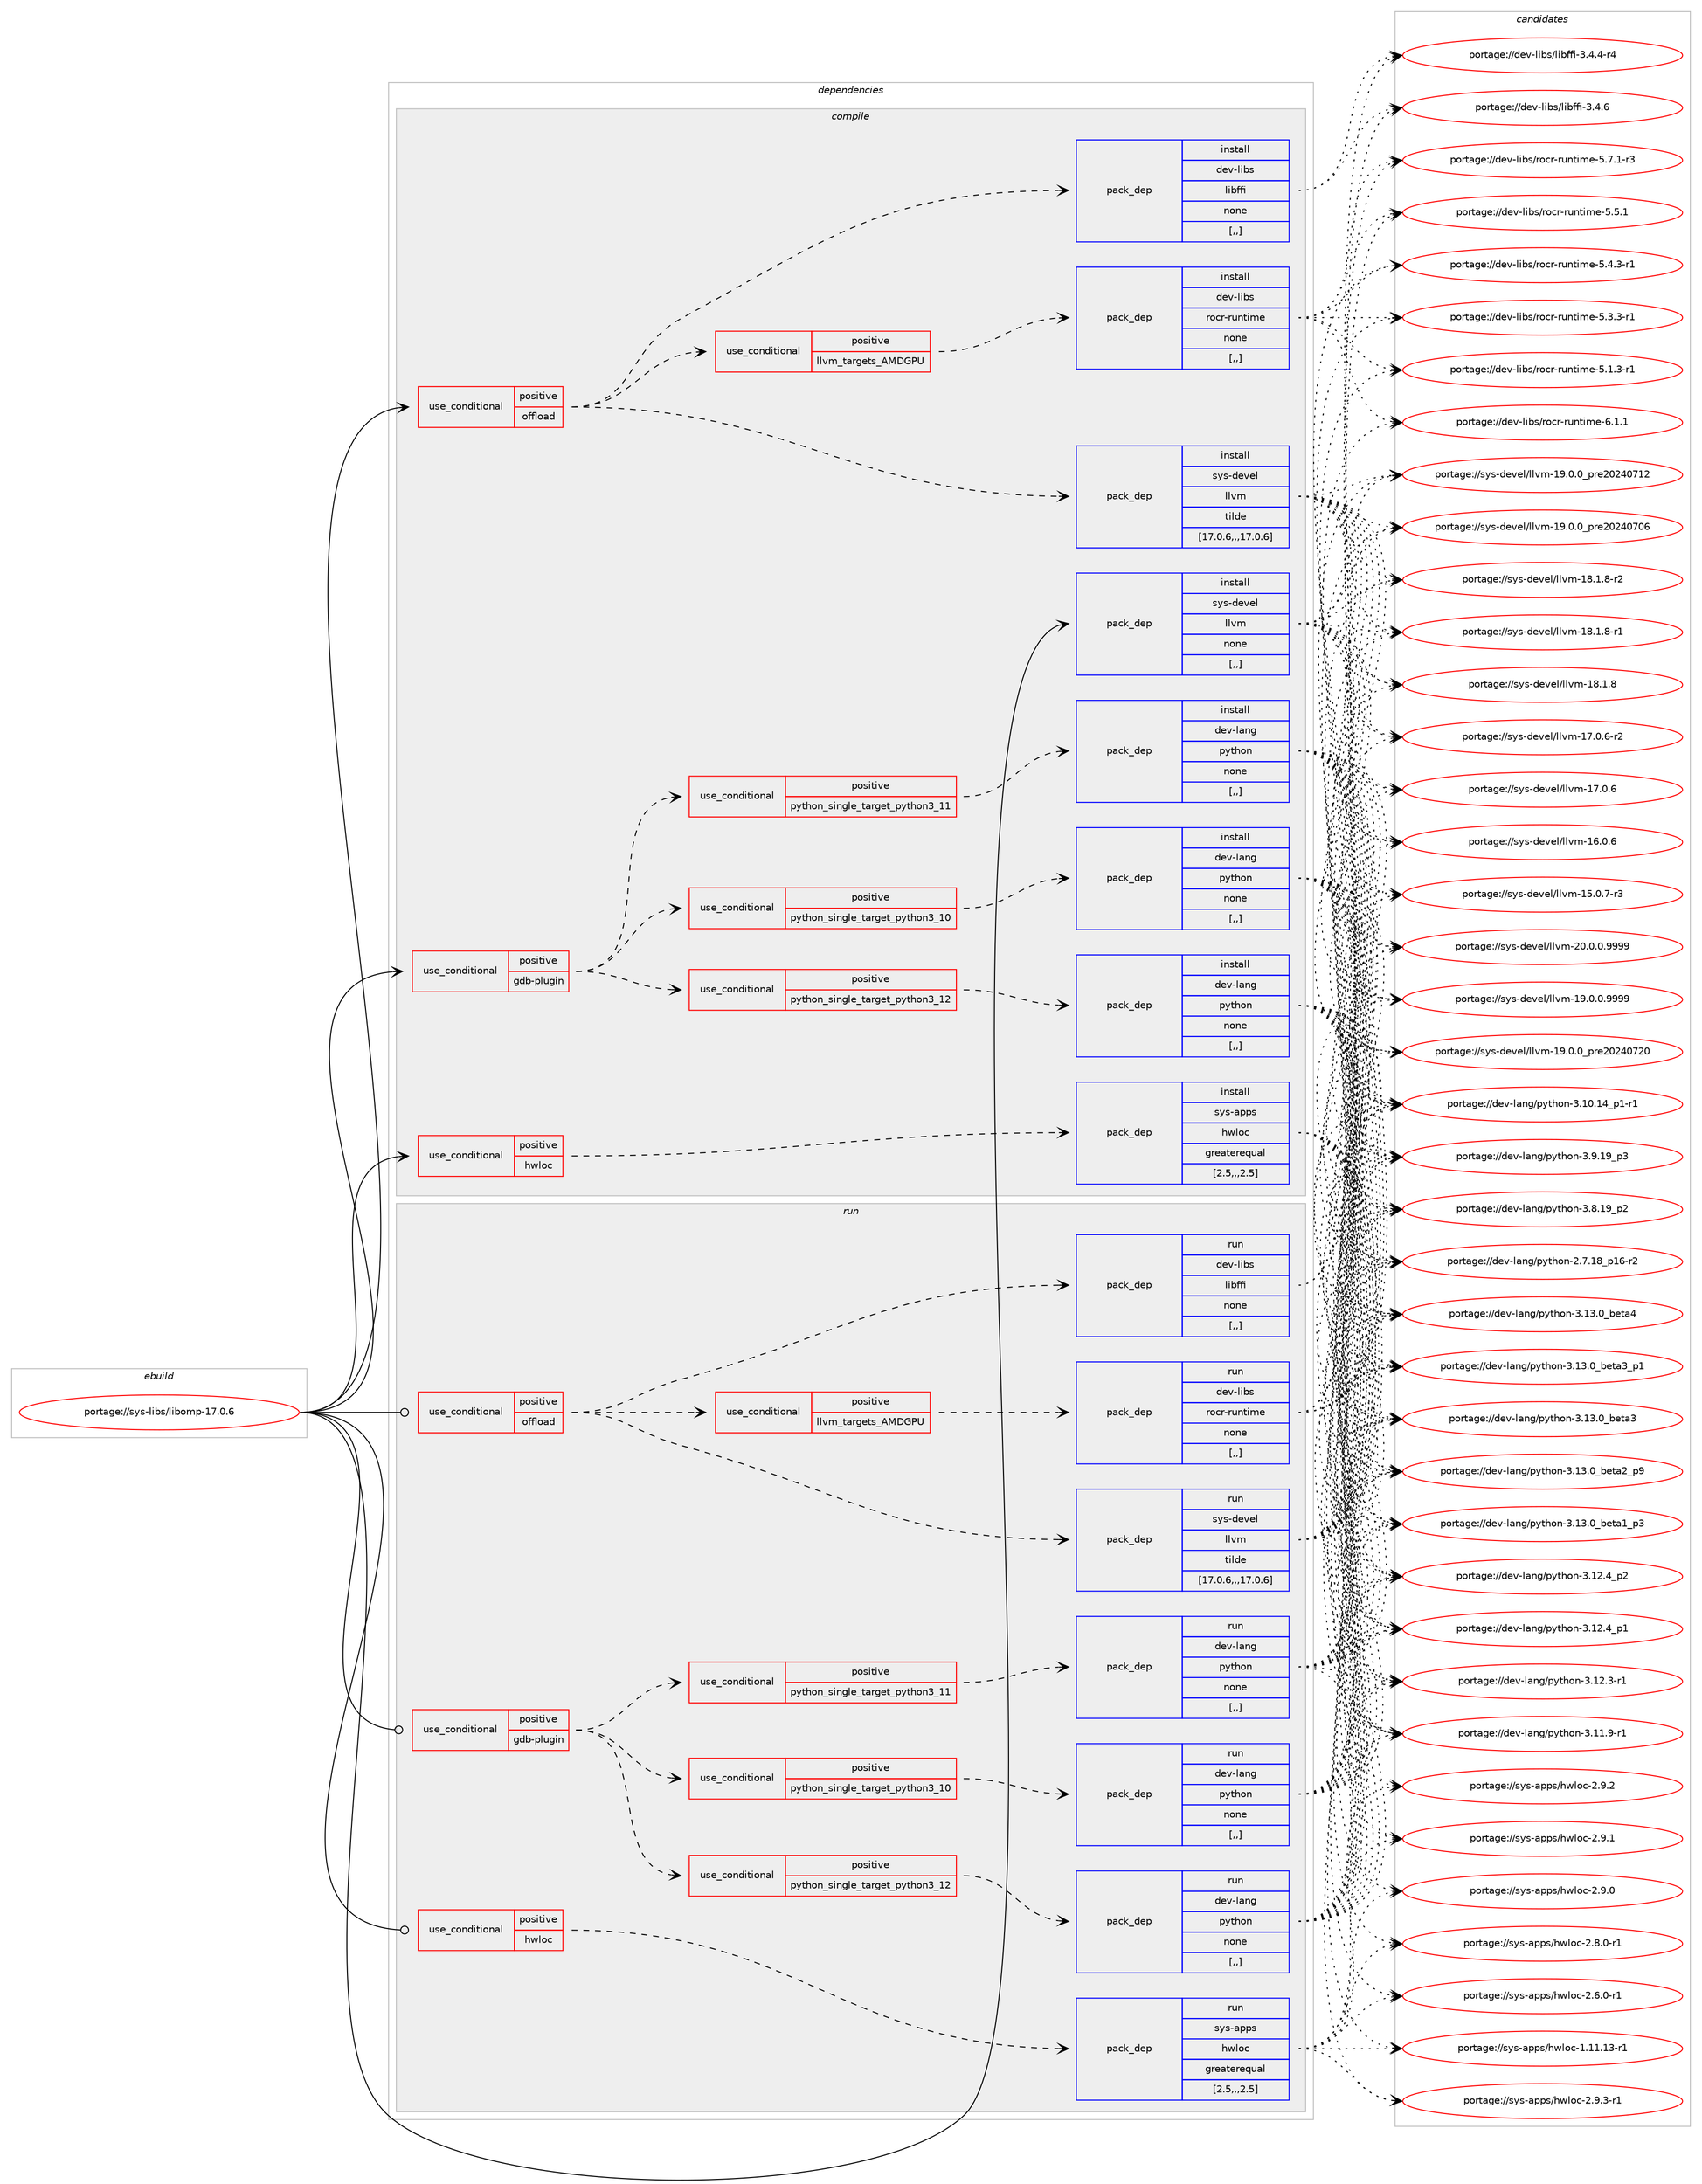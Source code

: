 digraph prolog {

# *************
# Graph options
# *************

newrank=true;
concentrate=true;
compound=true;
graph [rankdir=LR,fontname=Helvetica,fontsize=10,ranksep=1.5];#, ranksep=2.5, nodesep=0.2];
edge  [arrowhead=vee];
node  [fontname=Helvetica,fontsize=10];

# **********
# The ebuild
# **********

subgraph cluster_leftcol {
color=gray;
label=<<i>ebuild</i>>;
id [label="portage://sys-libs/libomp-17.0.6", color=red, width=4, href="../sys-libs/libomp-17.0.6.svg"];
}

# ****************
# The dependencies
# ****************

subgraph cluster_midcol {
color=gray;
label=<<i>dependencies</i>>;
subgraph cluster_compile {
fillcolor="#eeeeee";
style=filled;
label=<<i>compile</i>>;
subgraph cond118109 {
dependency442220 [label=<<TABLE BORDER="0" CELLBORDER="1" CELLSPACING="0" CELLPADDING="4"><TR><TD ROWSPAN="3" CELLPADDING="10">use_conditional</TD></TR><TR><TD>positive</TD></TR><TR><TD>gdb-plugin</TD></TR></TABLE>>, shape=none, color=red];
subgraph cond118110 {
dependency442221 [label=<<TABLE BORDER="0" CELLBORDER="1" CELLSPACING="0" CELLPADDING="4"><TR><TD ROWSPAN="3" CELLPADDING="10">use_conditional</TD></TR><TR><TD>positive</TD></TR><TR><TD>python_single_target_python3_10</TD></TR></TABLE>>, shape=none, color=red];
subgraph pack321112 {
dependency442222 [label=<<TABLE BORDER="0" CELLBORDER="1" CELLSPACING="0" CELLPADDING="4" WIDTH="220"><TR><TD ROWSPAN="6" CELLPADDING="30">pack_dep</TD></TR><TR><TD WIDTH="110">install</TD></TR><TR><TD>dev-lang</TD></TR><TR><TD>python</TD></TR><TR><TD>none</TD></TR><TR><TD>[,,]</TD></TR></TABLE>>, shape=none, color=blue];
}
dependency442221:e -> dependency442222:w [weight=20,style="dashed",arrowhead="vee"];
}
dependency442220:e -> dependency442221:w [weight=20,style="dashed",arrowhead="vee"];
subgraph cond118111 {
dependency442223 [label=<<TABLE BORDER="0" CELLBORDER="1" CELLSPACING="0" CELLPADDING="4"><TR><TD ROWSPAN="3" CELLPADDING="10">use_conditional</TD></TR><TR><TD>positive</TD></TR><TR><TD>python_single_target_python3_11</TD></TR></TABLE>>, shape=none, color=red];
subgraph pack321113 {
dependency442224 [label=<<TABLE BORDER="0" CELLBORDER="1" CELLSPACING="0" CELLPADDING="4" WIDTH="220"><TR><TD ROWSPAN="6" CELLPADDING="30">pack_dep</TD></TR><TR><TD WIDTH="110">install</TD></TR><TR><TD>dev-lang</TD></TR><TR><TD>python</TD></TR><TR><TD>none</TD></TR><TR><TD>[,,]</TD></TR></TABLE>>, shape=none, color=blue];
}
dependency442223:e -> dependency442224:w [weight=20,style="dashed",arrowhead="vee"];
}
dependency442220:e -> dependency442223:w [weight=20,style="dashed",arrowhead="vee"];
subgraph cond118112 {
dependency442225 [label=<<TABLE BORDER="0" CELLBORDER="1" CELLSPACING="0" CELLPADDING="4"><TR><TD ROWSPAN="3" CELLPADDING="10">use_conditional</TD></TR><TR><TD>positive</TD></TR><TR><TD>python_single_target_python3_12</TD></TR></TABLE>>, shape=none, color=red];
subgraph pack321114 {
dependency442226 [label=<<TABLE BORDER="0" CELLBORDER="1" CELLSPACING="0" CELLPADDING="4" WIDTH="220"><TR><TD ROWSPAN="6" CELLPADDING="30">pack_dep</TD></TR><TR><TD WIDTH="110">install</TD></TR><TR><TD>dev-lang</TD></TR><TR><TD>python</TD></TR><TR><TD>none</TD></TR><TR><TD>[,,]</TD></TR></TABLE>>, shape=none, color=blue];
}
dependency442225:e -> dependency442226:w [weight=20,style="dashed",arrowhead="vee"];
}
dependency442220:e -> dependency442225:w [weight=20,style="dashed",arrowhead="vee"];
}
id:e -> dependency442220:w [weight=20,style="solid",arrowhead="vee"];
subgraph cond118113 {
dependency442227 [label=<<TABLE BORDER="0" CELLBORDER="1" CELLSPACING="0" CELLPADDING="4"><TR><TD ROWSPAN="3" CELLPADDING="10">use_conditional</TD></TR><TR><TD>positive</TD></TR><TR><TD>hwloc</TD></TR></TABLE>>, shape=none, color=red];
subgraph pack321115 {
dependency442228 [label=<<TABLE BORDER="0" CELLBORDER="1" CELLSPACING="0" CELLPADDING="4" WIDTH="220"><TR><TD ROWSPAN="6" CELLPADDING="30">pack_dep</TD></TR><TR><TD WIDTH="110">install</TD></TR><TR><TD>sys-apps</TD></TR><TR><TD>hwloc</TD></TR><TR><TD>greaterequal</TD></TR><TR><TD>[2.5,,,2.5]</TD></TR></TABLE>>, shape=none, color=blue];
}
dependency442227:e -> dependency442228:w [weight=20,style="dashed",arrowhead="vee"];
}
id:e -> dependency442227:w [weight=20,style="solid",arrowhead="vee"];
subgraph cond118114 {
dependency442229 [label=<<TABLE BORDER="0" CELLBORDER="1" CELLSPACING="0" CELLPADDING="4"><TR><TD ROWSPAN="3" CELLPADDING="10">use_conditional</TD></TR><TR><TD>positive</TD></TR><TR><TD>offload</TD></TR></TABLE>>, shape=none, color=red];
subgraph pack321116 {
dependency442230 [label=<<TABLE BORDER="0" CELLBORDER="1" CELLSPACING="0" CELLPADDING="4" WIDTH="220"><TR><TD ROWSPAN="6" CELLPADDING="30">pack_dep</TD></TR><TR><TD WIDTH="110">install</TD></TR><TR><TD>dev-libs</TD></TR><TR><TD>libffi</TD></TR><TR><TD>none</TD></TR><TR><TD>[,,]</TD></TR></TABLE>>, shape=none, color=blue];
}
dependency442229:e -> dependency442230:w [weight=20,style="dashed",arrowhead="vee"];
subgraph pack321117 {
dependency442231 [label=<<TABLE BORDER="0" CELLBORDER="1" CELLSPACING="0" CELLPADDING="4" WIDTH="220"><TR><TD ROWSPAN="6" CELLPADDING="30">pack_dep</TD></TR><TR><TD WIDTH="110">install</TD></TR><TR><TD>sys-devel</TD></TR><TR><TD>llvm</TD></TR><TR><TD>tilde</TD></TR><TR><TD>[17.0.6,,,17.0.6]</TD></TR></TABLE>>, shape=none, color=blue];
}
dependency442229:e -> dependency442231:w [weight=20,style="dashed",arrowhead="vee"];
subgraph cond118115 {
dependency442232 [label=<<TABLE BORDER="0" CELLBORDER="1" CELLSPACING="0" CELLPADDING="4"><TR><TD ROWSPAN="3" CELLPADDING="10">use_conditional</TD></TR><TR><TD>positive</TD></TR><TR><TD>llvm_targets_AMDGPU</TD></TR></TABLE>>, shape=none, color=red];
subgraph pack321118 {
dependency442233 [label=<<TABLE BORDER="0" CELLBORDER="1" CELLSPACING="0" CELLPADDING="4" WIDTH="220"><TR><TD ROWSPAN="6" CELLPADDING="30">pack_dep</TD></TR><TR><TD WIDTH="110">install</TD></TR><TR><TD>dev-libs</TD></TR><TR><TD>rocr-runtime</TD></TR><TR><TD>none</TD></TR><TR><TD>[,,]</TD></TR></TABLE>>, shape=none, color=blue];
}
dependency442232:e -> dependency442233:w [weight=20,style="dashed",arrowhead="vee"];
}
dependency442229:e -> dependency442232:w [weight=20,style="dashed",arrowhead="vee"];
}
id:e -> dependency442229:w [weight=20,style="solid",arrowhead="vee"];
subgraph pack321119 {
dependency442234 [label=<<TABLE BORDER="0" CELLBORDER="1" CELLSPACING="0" CELLPADDING="4" WIDTH="220"><TR><TD ROWSPAN="6" CELLPADDING="30">pack_dep</TD></TR><TR><TD WIDTH="110">install</TD></TR><TR><TD>sys-devel</TD></TR><TR><TD>llvm</TD></TR><TR><TD>none</TD></TR><TR><TD>[,,]</TD></TR></TABLE>>, shape=none, color=blue];
}
id:e -> dependency442234:w [weight=20,style="solid",arrowhead="vee"];
}
subgraph cluster_compileandrun {
fillcolor="#eeeeee";
style=filled;
label=<<i>compile and run</i>>;
}
subgraph cluster_run {
fillcolor="#eeeeee";
style=filled;
label=<<i>run</i>>;
subgraph cond118116 {
dependency442235 [label=<<TABLE BORDER="0" CELLBORDER="1" CELLSPACING="0" CELLPADDING="4"><TR><TD ROWSPAN="3" CELLPADDING="10">use_conditional</TD></TR><TR><TD>positive</TD></TR><TR><TD>gdb-plugin</TD></TR></TABLE>>, shape=none, color=red];
subgraph cond118117 {
dependency442236 [label=<<TABLE BORDER="0" CELLBORDER="1" CELLSPACING="0" CELLPADDING="4"><TR><TD ROWSPAN="3" CELLPADDING="10">use_conditional</TD></TR><TR><TD>positive</TD></TR><TR><TD>python_single_target_python3_10</TD></TR></TABLE>>, shape=none, color=red];
subgraph pack321120 {
dependency442237 [label=<<TABLE BORDER="0" CELLBORDER="1" CELLSPACING="0" CELLPADDING="4" WIDTH="220"><TR><TD ROWSPAN="6" CELLPADDING="30">pack_dep</TD></TR><TR><TD WIDTH="110">run</TD></TR><TR><TD>dev-lang</TD></TR><TR><TD>python</TD></TR><TR><TD>none</TD></TR><TR><TD>[,,]</TD></TR></TABLE>>, shape=none, color=blue];
}
dependency442236:e -> dependency442237:w [weight=20,style="dashed",arrowhead="vee"];
}
dependency442235:e -> dependency442236:w [weight=20,style="dashed",arrowhead="vee"];
subgraph cond118118 {
dependency442238 [label=<<TABLE BORDER="0" CELLBORDER="1" CELLSPACING="0" CELLPADDING="4"><TR><TD ROWSPAN="3" CELLPADDING="10">use_conditional</TD></TR><TR><TD>positive</TD></TR><TR><TD>python_single_target_python3_11</TD></TR></TABLE>>, shape=none, color=red];
subgraph pack321121 {
dependency442239 [label=<<TABLE BORDER="0" CELLBORDER="1" CELLSPACING="0" CELLPADDING="4" WIDTH="220"><TR><TD ROWSPAN="6" CELLPADDING="30">pack_dep</TD></TR><TR><TD WIDTH="110">run</TD></TR><TR><TD>dev-lang</TD></TR><TR><TD>python</TD></TR><TR><TD>none</TD></TR><TR><TD>[,,]</TD></TR></TABLE>>, shape=none, color=blue];
}
dependency442238:e -> dependency442239:w [weight=20,style="dashed",arrowhead="vee"];
}
dependency442235:e -> dependency442238:w [weight=20,style="dashed",arrowhead="vee"];
subgraph cond118119 {
dependency442240 [label=<<TABLE BORDER="0" CELLBORDER="1" CELLSPACING="0" CELLPADDING="4"><TR><TD ROWSPAN="3" CELLPADDING="10">use_conditional</TD></TR><TR><TD>positive</TD></TR><TR><TD>python_single_target_python3_12</TD></TR></TABLE>>, shape=none, color=red];
subgraph pack321122 {
dependency442241 [label=<<TABLE BORDER="0" CELLBORDER="1" CELLSPACING="0" CELLPADDING="4" WIDTH="220"><TR><TD ROWSPAN="6" CELLPADDING="30">pack_dep</TD></TR><TR><TD WIDTH="110">run</TD></TR><TR><TD>dev-lang</TD></TR><TR><TD>python</TD></TR><TR><TD>none</TD></TR><TR><TD>[,,]</TD></TR></TABLE>>, shape=none, color=blue];
}
dependency442240:e -> dependency442241:w [weight=20,style="dashed",arrowhead="vee"];
}
dependency442235:e -> dependency442240:w [weight=20,style="dashed",arrowhead="vee"];
}
id:e -> dependency442235:w [weight=20,style="solid",arrowhead="odot"];
subgraph cond118120 {
dependency442242 [label=<<TABLE BORDER="0" CELLBORDER="1" CELLSPACING="0" CELLPADDING="4"><TR><TD ROWSPAN="3" CELLPADDING="10">use_conditional</TD></TR><TR><TD>positive</TD></TR><TR><TD>hwloc</TD></TR></TABLE>>, shape=none, color=red];
subgraph pack321123 {
dependency442243 [label=<<TABLE BORDER="0" CELLBORDER="1" CELLSPACING="0" CELLPADDING="4" WIDTH="220"><TR><TD ROWSPAN="6" CELLPADDING="30">pack_dep</TD></TR><TR><TD WIDTH="110">run</TD></TR><TR><TD>sys-apps</TD></TR><TR><TD>hwloc</TD></TR><TR><TD>greaterequal</TD></TR><TR><TD>[2.5,,,2.5]</TD></TR></TABLE>>, shape=none, color=blue];
}
dependency442242:e -> dependency442243:w [weight=20,style="dashed",arrowhead="vee"];
}
id:e -> dependency442242:w [weight=20,style="solid",arrowhead="odot"];
subgraph cond118121 {
dependency442244 [label=<<TABLE BORDER="0" CELLBORDER="1" CELLSPACING="0" CELLPADDING="4"><TR><TD ROWSPAN="3" CELLPADDING="10">use_conditional</TD></TR><TR><TD>positive</TD></TR><TR><TD>offload</TD></TR></TABLE>>, shape=none, color=red];
subgraph pack321124 {
dependency442245 [label=<<TABLE BORDER="0" CELLBORDER="1" CELLSPACING="0" CELLPADDING="4" WIDTH="220"><TR><TD ROWSPAN="6" CELLPADDING="30">pack_dep</TD></TR><TR><TD WIDTH="110">run</TD></TR><TR><TD>dev-libs</TD></TR><TR><TD>libffi</TD></TR><TR><TD>none</TD></TR><TR><TD>[,,]</TD></TR></TABLE>>, shape=none, color=blue];
}
dependency442244:e -> dependency442245:w [weight=20,style="dashed",arrowhead="vee"];
subgraph pack321125 {
dependency442246 [label=<<TABLE BORDER="0" CELLBORDER="1" CELLSPACING="0" CELLPADDING="4" WIDTH="220"><TR><TD ROWSPAN="6" CELLPADDING="30">pack_dep</TD></TR><TR><TD WIDTH="110">run</TD></TR><TR><TD>sys-devel</TD></TR><TR><TD>llvm</TD></TR><TR><TD>tilde</TD></TR><TR><TD>[17.0.6,,,17.0.6]</TD></TR></TABLE>>, shape=none, color=blue];
}
dependency442244:e -> dependency442246:w [weight=20,style="dashed",arrowhead="vee"];
subgraph cond118122 {
dependency442247 [label=<<TABLE BORDER="0" CELLBORDER="1" CELLSPACING="0" CELLPADDING="4"><TR><TD ROWSPAN="3" CELLPADDING="10">use_conditional</TD></TR><TR><TD>positive</TD></TR><TR><TD>llvm_targets_AMDGPU</TD></TR></TABLE>>, shape=none, color=red];
subgraph pack321126 {
dependency442248 [label=<<TABLE BORDER="0" CELLBORDER="1" CELLSPACING="0" CELLPADDING="4" WIDTH="220"><TR><TD ROWSPAN="6" CELLPADDING="30">pack_dep</TD></TR><TR><TD WIDTH="110">run</TD></TR><TR><TD>dev-libs</TD></TR><TR><TD>rocr-runtime</TD></TR><TR><TD>none</TD></TR><TR><TD>[,,]</TD></TR></TABLE>>, shape=none, color=blue];
}
dependency442247:e -> dependency442248:w [weight=20,style="dashed",arrowhead="vee"];
}
dependency442244:e -> dependency442247:w [weight=20,style="dashed",arrowhead="vee"];
}
id:e -> dependency442244:w [weight=20,style="solid",arrowhead="odot"];
}
}

# **************
# The candidates
# **************

subgraph cluster_choices {
rank=same;
color=gray;
label=<<i>candidates</i>>;

subgraph choice321112 {
color=black;
nodesep=1;
choice1001011184510897110103471121211161041111104551464951464895981011169752 [label="portage://dev-lang/python-3.13.0_beta4", color=red, width=4,href="../dev-lang/python-3.13.0_beta4.svg"];
choice10010111845108971101034711212111610411111045514649514648959810111697519511249 [label="portage://dev-lang/python-3.13.0_beta3_p1", color=red, width=4,href="../dev-lang/python-3.13.0_beta3_p1.svg"];
choice1001011184510897110103471121211161041111104551464951464895981011169751 [label="portage://dev-lang/python-3.13.0_beta3", color=red, width=4,href="../dev-lang/python-3.13.0_beta3.svg"];
choice10010111845108971101034711212111610411111045514649514648959810111697509511257 [label="portage://dev-lang/python-3.13.0_beta2_p9", color=red, width=4,href="../dev-lang/python-3.13.0_beta2_p9.svg"];
choice10010111845108971101034711212111610411111045514649514648959810111697499511251 [label="portage://dev-lang/python-3.13.0_beta1_p3", color=red, width=4,href="../dev-lang/python-3.13.0_beta1_p3.svg"];
choice100101118451089711010347112121116104111110455146495046529511250 [label="portage://dev-lang/python-3.12.4_p2", color=red, width=4,href="../dev-lang/python-3.12.4_p2.svg"];
choice100101118451089711010347112121116104111110455146495046529511249 [label="portage://dev-lang/python-3.12.4_p1", color=red, width=4,href="../dev-lang/python-3.12.4_p1.svg"];
choice100101118451089711010347112121116104111110455146495046514511449 [label="portage://dev-lang/python-3.12.3-r1", color=red, width=4,href="../dev-lang/python-3.12.3-r1.svg"];
choice100101118451089711010347112121116104111110455146494946574511449 [label="portage://dev-lang/python-3.11.9-r1", color=red, width=4,href="../dev-lang/python-3.11.9-r1.svg"];
choice100101118451089711010347112121116104111110455146494846495295112494511449 [label="portage://dev-lang/python-3.10.14_p1-r1", color=red, width=4,href="../dev-lang/python-3.10.14_p1-r1.svg"];
choice100101118451089711010347112121116104111110455146574649579511251 [label="portage://dev-lang/python-3.9.19_p3", color=red, width=4,href="../dev-lang/python-3.9.19_p3.svg"];
choice100101118451089711010347112121116104111110455146564649579511250 [label="portage://dev-lang/python-3.8.19_p2", color=red, width=4,href="../dev-lang/python-3.8.19_p2.svg"];
choice100101118451089711010347112121116104111110455046554649569511249544511450 [label="portage://dev-lang/python-2.7.18_p16-r2", color=red, width=4,href="../dev-lang/python-2.7.18_p16-r2.svg"];
dependency442222:e -> choice1001011184510897110103471121211161041111104551464951464895981011169752:w [style=dotted,weight="100"];
dependency442222:e -> choice10010111845108971101034711212111610411111045514649514648959810111697519511249:w [style=dotted,weight="100"];
dependency442222:e -> choice1001011184510897110103471121211161041111104551464951464895981011169751:w [style=dotted,weight="100"];
dependency442222:e -> choice10010111845108971101034711212111610411111045514649514648959810111697509511257:w [style=dotted,weight="100"];
dependency442222:e -> choice10010111845108971101034711212111610411111045514649514648959810111697499511251:w [style=dotted,weight="100"];
dependency442222:e -> choice100101118451089711010347112121116104111110455146495046529511250:w [style=dotted,weight="100"];
dependency442222:e -> choice100101118451089711010347112121116104111110455146495046529511249:w [style=dotted,weight="100"];
dependency442222:e -> choice100101118451089711010347112121116104111110455146495046514511449:w [style=dotted,weight="100"];
dependency442222:e -> choice100101118451089711010347112121116104111110455146494946574511449:w [style=dotted,weight="100"];
dependency442222:e -> choice100101118451089711010347112121116104111110455146494846495295112494511449:w [style=dotted,weight="100"];
dependency442222:e -> choice100101118451089711010347112121116104111110455146574649579511251:w [style=dotted,weight="100"];
dependency442222:e -> choice100101118451089711010347112121116104111110455146564649579511250:w [style=dotted,weight="100"];
dependency442222:e -> choice100101118451089711010347112121116104111110455046554649569511249544511450:w [style=dotted,weight="100"];
}
subgraph choice321113 {
color=black;
nodesep=1;
choice1001011184510897110103471121211161041111104551464951464895981011169752 [label="portage://dev-lang/python-3.13.0_beta4", color=red, width=4,href="../dev-lang/python-3.13.0_beta4.svg"];
choice10010111845108971101034711212111610411111045514649514648959810111697519511249 [label="portage://dev-lang/python-3.13.0_beta3_p1", color=red, width=4,href="../dev-lang/python-3.13.0_beta3_p1.svg"];
choice1001011184510897110103471121211161041111104551464951464895981011169751 [label="portage://dev-lang/python-3.13.0_beta3", color=red, width=4,href="../dev-lang/python-3.13.0_beta3.svg"];
choice10010111845108971101034711212111610411111045514649514648959810111697509511257 [label="portage://dev-lang/python-3.13.0_beta2_p9", color=red, width=4,href="../dev-lang/python-3.13.0_beta2_p9.svg"];
choice10010111845108971101034711212111610411111045514649514648959810111697499511251 [label="portage://dev-lang/python-3.13.0_beta1_p3", color=red, width=4,href="../dev-lang/python-3.13.0_beta1_p3.svg"];
choice100101118451089711010347112121116104111110455146495046529511250 [label="portage://dev-lang/python-3.12.4_p2", color=red, width=4,href="../dev-lang/python-3.12.4_p2.svg"];
choice100101118451089711010347112121116104111110455146495046529511249 [label="portage://dev-lang/python-3.12.4_p1", color=red, width=4,href="../dev-lang/python-3.12.4_p1.svg"];
choice100101118451089711010347112121116104111110455146495046514511449 [label="portage://dev-lang/python-3.12.3-r1", color=red, width=4,href="../dev-lang/python-3.12.3-r1.svg"];
choice100101118451089711010347112121116104111110455146494946574511449 [label="portage://dev-lang/python-3.11.9-r1", color=red, width=4,href="../dev-lang/python-3.11.9-r1.svg"];
choice100101118451089711010347112121116104111110455146494846495295112494511449 [label="portage://dev-lang/python-3.10.14_p1-r1", color=red, width=4,href="../dev-lang/python-3.10.14_p1-r1.svg"];
choice100101118451089711010347112121116104111110455146574649579511251 [label="portage://dev-lang/python-3.9.19_p3", color=red, width=4,href="../dev-lang/python-3.9.19_p3.svg"];
choice100101118451089711010347112121116104111110455146564649579511250 [label="portage://dev-lang/python-3.8.19_p2", color=red, width=4,href="../dev-lang/python-3.8.19_p2.svg"];
choice100101118451089711010347112121116104111110455046554649569511249544511450 [label="portage://dev-lang/python-2.7.18_p16-r2", color=red, width=4,href="../dev-lang/python-2.7.18_p16-r2.svg"];
dependency442224:e -> choice1001011184510897110103471121211161041111104551464951464895981011169752:w [style=dotted,weight="100"];
dependency442224:e -> choice10010111845108971101034711212111610411111045514649514648959810111697519511249:w [style=dotted,weight="100"];
dependency442224:e -> choice1001011184510897110103471121211161041111104551464951464895981011169751:w [style=dotted,weight="100"];
dependency442224:e -> choice10010111845108971101034711212111610411111045514649514648959810111697509511257:w [style=dotted,weight="100"];
dependency442224:e -> choice10010111845108971101034711212111610411111045514649514648959810111697499511251:w [style=dotted,weight="100"];
dependency442224:e -> choice100101118451089711010347112121116104111110455146495046529511250:w [style=dotted,weight="100"];
dependency442224:e -> choice100101118451089711010347112121116104111110455146495046529511249:w [style=dotted,weight="100"];
dependency442224:e -> choice100101118451089711010347112121116104111110455146495046514511449:w [style=dotted,weight="100"];
dependency442224:e -> choice100101118451089711010347112121116104111110455146494946574511449:w [style=dotted,weight="100"];
dependency442224:e -> choice100101118451089711010347112121116104111110455146494846495295112494511449:w [style=dotted,weight="100"];
dependency442224:e -> choice100101118451089711010347112121116104111110455146574649579511251:w [style=dotted,weight="100"];
dependency442224:e -> choice100101118451089711010347112121116104111110455146564649579511250:w [style=dotted,weight="100"];
dependency442224:e -> choice100101118451089711010347112121116104111110455046554649569511249544511450:w [style=dotted,weight="100"];
}
subgraph choice321114 {
color=black;
nodesep=1;
choice1001011184510897110103471121211161041111104551464951464895981011169752 [label="portage://dev-lang/python-3.13.0_beta4", color=red, width=4,href="../dev-lang/python-3.13.0_beta4.svg"];
choice10010111845108971101034711212111610411111045514649514648959810111697519511249 [label="portage://dev-lang/python-3.13.0_beta3_p1", color=red, width=4,href="../dev-lang/python-3.13.0_beta3_p1.svg"];
choice1001011184510897110103471121211161041111104551464951464895981011169751 [label="portage://dev-lang/python-3.13.0_beta3", color=red, width=4,href="../dev-lang/python-3.13.0_beta3.svg"];
choice10010111845108971101034711212111610411111045514649514648959810111697509511257 [label="portage://dev-lang/python-3.13.0_beta2_p9", color=red, width=4,href="../dev-lang/python-3.13.0_beta2_p9.svg"];
choice10010111845108971101034711212111610411111045514649514648959810111697499511251 [label="portage://dev-lang/python-3.13.0_beta1_p3", color=red, width=4,href="../dev-lang/python-3.13.0_beta1_p3.svg"];
choice100101118451089711010347112121116104111110455146495046529511250 [label="portage://dev-lang/python-3.12.4_p2", color=red, width=4,href="../dev-lang/python-3.12.4_p2.svg"];
choice100101118451089711010347112121116104111110455146495046529511249 [label="portage://dev-lang/python-3.12.4_p1", color=red, width=4,href="../dev-lang/python-3.12.4_p1.svg"];
choice100101118451089711010347112121116104111110455146495046514511449 [label="portage://dev-lang/python-3.12.3-r1", color=red, width=4,href="../dev-lang/python-3.12.3-r1.svg"];
choice100101118451089711010347112121116104111110455146494946574511449 [label="portage://dev-lang/python-3.11.9-r1", color=red, width=4,href="../dev-lang/python-3.11.9-r1.svg"];
choice100101118451089711010347112121116104111110455146494846495295112494511449 [label="portage://dev-lang/python-3.10.14_p1-r1", color=red, width=4,href="../dev-lang/python-3.10.14_p1-r1.svg"];
choice100101118451089711010347112121116104111110455146574649579511251 [label="portage://dev-lang/python-3.9.19_p3", color=red, width=4,href="../dev-lang/python-3.9.19_p3.svg"];
choice100101118451089711010347112121116104111110455146564649579511250 [label="portage://dev-lang/python-3.8.19_p2", color=red, width=4,href="../dev-lang/python-3.8.19_p2.svg"];
choice100101118451089711010347112121116104111110455046554649569511249544511450 [label="portage://dev-lang/python-2.7.18_p16-r2", color=red, width=4,href="../dev-lang/python-2.7.18_p16-r2.svg"];
dependency442226:e -> choice1001011184510897110103471121211161041111104551464951464895981011169752:w [style=dotted,weight="100"];
dependency442226:e -> choice10010111845108971101034711212111610411111045514649514648959810111697519511249:w [style=dotted,weight="100"];
dependency442226:e -> choice1001011184510897110103471121211161041111104551464951464895981011169751:w [style=dotted,weight="100"];
dependency442226:e -> choice10010111845108971101034711212111610411111045514649514648959810111697509511257:w [style=dotted,weight="100"];
dependency442226:e -> choice10010111845108971101034711212111610411111045514649514648959810111697499511251:w [style=dotted,weight="100"];
dependency442226:e -> choice100101118451089711010347112121116104111110455146495046529511250:w [style=dotted,weight="100"];
dependency442226:e -> choice100101118451089711010347112121116104111110455146495046529511249:w [style=dotted,weight="100"];
dependency442226:e -> choice100101118451089711010347112121116104111110455146495046514511449:w [style=dotted,weight="100"];
dependency442226:e -> choice100101118451089711010347112121116104111110455146494946574511449:w [style=dotted,weight="100"];
dependency442226:e -> choice100101118451089711010347112121116104111110455146494846495295112494511449:w [style=dotted,weight="100"];
dependency442226:e -> choice100101118451089711010347112121116104111110455146574649579511251:w [style=dotted,weight="100"];
dependency442226:e -> choice100101118451089711010347112121116104111110455146564649579511250:w [style=dotted,weight="100"];
dependency442226:e -> choice100101118451089711010347112121116104111110455046554649569511249544511450:w [style=dotted,weight="100"];
}
subgraph choice321115 {
color=black;
nodesep=1;
choice115121115459711211211547104119108111994550465746514511449 [label="portage://sys-apps/hwloc-2.9.3-r1", color=red, width=4,href="../sys-apps/hwloc-2.9.3-r1.svg"];
choice11512111545971121121154710411910811199455046574650 [label="portage://sys-apps/hwloc-2.9.2", color=red, width=4,href="../sys-apps/hwloc-2.9.2.svg"];
choice11512111545971121121154710411910811199455046574649 [label="portage://sys-apps/hwloc-2.9.1", color=red, width=4,href="../sys-apps/hwloc-2.9.1.svg"];
choice11512111545971121121154710411910811199455046574648 [label="portage://sys-apps/hwloc-2.9.0", color=red, width=4,href="../sys-apps/hwloc-2.9.0.svg"];
choice115121115459711211211547104119108111994550465646484511449 [label="portage://sys-apps/hwloc-2.8.0-r1", color=red, width=4,href="../sys-apps/hwloc-2.8.0-r1.svg"];
choice115121115459711211211547104119108111994550465446484511449 [label="portage://sys-apps/hwloc-2.6.0-r1", color=red, width=4,href="../sys-apps/hwloc-2.6.0-r1.svg"];
choice1151211154597112112115471041191081119945494649494649514511449 [label="portage://sys-apps/hwloc-1.11.13-r1", color=red, width=4,href="../sys-apps/hwloc-1.11.13-r1.svg"];
dependency442228:e -> choice115121115459711211211547104119108111994550465746514511449:w [style=dotted,weight="100"];
dependency442228:e -> choice11512111545971121121154710411910811199455046574650:w [style=dotted,weight="100"];
dependency442228:e -> choice11512111545971121121154710411910811199455046574649:w [style=dotted,weight="100"];
dependency442228:e -> choice11512111545971121121154710411910811199455046574648:w [style=dotted,weight="100"];
dependency442228:e -> choice115121115459711211211547104119108111994550465646484511449:w [style=dotted,weight="100"];
dependency442228:e -> choice115121115459711211211547104119108111994550465446484511449:w [style=dotted,weight="100"];
dependency442228:e -> choice1151211154597112112115471041191081119945494649494649514511449:w [style=dotted,weight="100"];
}
subgraph choice321116 {
color=black;
nodesep=1;
choice10010111845108105981154710810598102102105455146524654 [label="portage://dev-libs/libffi-3.4.6", color=red, width=4,href="../dev-libs/libffi-3.4.6.svg"];
choice100101118451081059811547108105981021021054551465246524511452 [label="portage://dev-libs/libffi-3.4.4-r4", color=red, width=4,href="../dev-libs/libffi-3.4.4-r4.svg"];
dependency442230:e -> choice10010111845108105981154710810598102102105455146524654:w [style=dotted,weight="100"];
dependency442230:e -> choice100101118451081059811547108105981021021054551465246524511452:w [style=dotted,weight="100"];
}
subgraph choice321117 {
color=black;
nodesep=1;
choice1151211154510010111810110847108108118109455048464846484657575757 [label="portage://sys-devel/llvm-20.0.0.9999", color=red, width=4,href="../sys-devel/llvm-20.0.0.9999.svg"];
choice1151211154510010111810110847108108118109454957464846484657575757 [label="portage://sys-devel/llvm-19.0.0.9999", color=red, width=4,href="../sys-devel/llvm-19.0.0.9999.svg"];
choice115121115451001011181011084710810811810945495746484648951121141015048505248555048 [label="portage://sys-devel/llvm-19.0.0_pre20240720", color=red, width=4,href="../sys-devel/llvm-19.0.0_pre20240720.svg"];
choice115121115451001011181011084710810811810945495746484648951121141015048505248554950 [label="portage://sys-devel/llvm-19.0.0_pre20240712", color=red, width=4,href="../sys-devel/llvm-19.0.0_pre20240712.svg"];
choice115121115451001011181011084710810811810945495746484648951121141015048505248554854 [label="portage://sys-devel/llvm-19.0.0_pre20240706", color=red, width=4,href="../sys-devel/llvm-19.0.0_pre20240706.svg"];
choice1151211154510010111810110847108108118109454956464946564511450 [label="portage://sys-devel/llvm-18.1.8-r2", color=red, width=4,href="../sys-devel/llvm-18.1.8-r2.svg"];
choice1151211154510010111810110847108108118109454956464946564511449 [label="portage://sys-devel/llvm-18.1.8-r1", color=red, width=4,href="../sys-devel/llvm-18.1.8-r1.svg"];
choice115121115451001011181011084710810811810945495646494656 [label="portage://sys-devel/llvm-18.1.8", color=red, width=4,href="../sys-devel/llvm-18.1.8.svg"];
choice1151211154510010111810110847108108118109454955464846544511450 [label="portage://sys-devel/llvm-17.0.6-r2", color=red, width=4,href="../sys-devel/llvm-17.0.6-r2.svg"];
choice115121115451001011181011084710810811810945495546484654 [label="portage://sys-devel/llvm-17.0.6", color=red, width=4,href="../sys-devel/llvm-17.0.6.svg"];
choice115121115451001011181011084710810811810945495446484654 [label="portage://sys-devel/llvm-16.0.6", color=red, width=4,href="../sys-devel/llvm-16.0.6.svg"];
choice1151211154510010111810110847108108118109454953464846554511451 [label="portage://sys-devel/llvm-15.0.7-r3", color=red, width=4,href="../sys-devel/llvm-15.0.7-r3.svg"];
dependency442231:e -> choice1151211154510010111810110847108108118109455048464846484657575757:w [style=dotted,weight="100"];
dependency442231:e -> choice1151211154510010111810110847108108118109454957464846484657575757:w [style=dotted,weight="100"];
dependency442231:e -> choice115121115451001011181011084710810811810945495746484648951121141015048505248555048:w [style=dotted,weight="100"];
dependency442231:e -> choice115121115451001011181011084710810811810945495746484648951121141015048505248554950:w [style=dotted,weight="100"];
dependency442231:e -> choice115121115451001011181011084710810811810945495746484648951121141015048505248554854:w [style=dotted,weight="100"];
dependency442231:e -> choice1151211154510010111810110847108108118109454956464946564511450:w [style=dotted,weight="100"];
dependency442231:e -> choice1151211154510010111810110847108108118109454956464946564511449:w [style=dotted,weight="100"];
dependency442231:e -> choice115121115451001011181011084710810811810945495646494656:w [style=dotted,weight="100"];
dependency442231:e -> choice1151211154510010111810110847108108118109454955464846544511450:w [style=dotted,weight="100"];
dependency442231:e -> choice115121115451001011181011084710810811810945495546484654:w [style=dotted,weight="100"];
dependency442231:e -> choice115121115451001011181011084710810811810945495446484654:w [style=dotted,weight="100"];
dependency442231:e -> choice1151211154510010111810110847108108118109454953464846554511451:w [style=dotted,weight="100"];
}
subgraph choice321118 {
color=black;
nodesep=1;
choice1001011184510810598115471141119911445114117110116105109101455446494649 [label="portage://dev-libs/rocr-runtime-6.1.1", color=red, width=4,href="../dev-libs/rocr-runtime-6.1.1.svg"];
choice10010111845108105981154711411199114451141171101161051091014553465546494511451 [label="portage://dev-libs/rocr-runtime-5.7.1-r3", color=red, width=4,href="../dev-libs/rocr-runtime-5.7.1-r3.svg"];
choice1001011184510810598115471141119911445114117110116105109101455346534649 [label="portage://dev-libs/rocr-runtime-5.5.1", color=red, width=4,href="../dev-libs/rocr-runtime-5.5.1.svg"];
choice10010111845108105981154711411199114451141171101161051091014553465246514511449 [label="portage://dev-libs/rocr-runtime-5.4.3-r1", color=red, width=4,href="../dev-libs/rocr-runtime-5.4.3-r1.svg"];
choice10010111845108105981154711411199114451141171101161051091014553465146514511449 [label="portage://dev-libs/rocr-runtime-5.3.3-r1", color=red, width=4,href="../dev-libs/rocr-runtime-5.3.3-r1.svg"];
choice10010111845108105981154711411199114451141171101161051091014553464946514511449 [label="portage://dev-libs/rocr-runtime-5.1.3-r1", color=red, width=4,href="../dev-libs/rocr-runtime-5.1.3-r1.svg"];
dependency442233:e -> choice1001011184510810598115471141119911445114117110116105109101455446494649:w [style=dotted,weight="100"];
dependency442233:e -> choice10010111845108105981154711411199114451141171101161051091014553465546494511451:w [style=dotted,weight="100"];
dependency442233:e -> choice1001011184510810598115471141119911445114117110116105109101455346534649:w [style=dotted,weight="100"];
dependency442233:e -> choice10010111845108105981154711411199114451141171101161051091014553465246514511449:w [style=dotted,weight="100"];
dependency442233:e -> choice10010111845108105981154711411199114451141171101161051091014553465146514511449:w [style=dotted,weight="100"];
dependency442233:e -> choice10010111845108105981154711411199114451141171101161051091014553464946514511449:w [style=dotted,weight="100"];
}
subgraph choice321119 {
color=black;
nodesep=1;
choice1151211154510010111810110847108108118109455048464846484657575757 [label="portage://sys-devel/llvm-20.0.0.9999", color=red, width=4,href="../sys-devel/llvm-20.0.0.9999.svg"];
choice1151211154510010111810110847108108118109454957464846484657575757 [label="portage://sys-devel/llvm-19.0.0.9999", color=red, width=4,href="../sys-devel/llvm-19.0.0.9999.svg"];
choice115121115451001011181011084710810811810945495746484648951121141015048505248555048 [label="portage://sys-devel/llvm-19.0.0_pre20240720", color=red, width=4,href="../sys-devel/llvm-19.0.0_pre20240720.svg"];
choice115121115451001011181011084710810811810945495746484648951121141015048505248554950 [label="portage://sys-devel/llvm-19.0.0_pre20240712", color=red, width=4,href="../sys-devel/llvm-19.0.0_pre20240712.svg"];
choice115121115451001011181011084710810811810945495746484648951121141015048505248554854 [label="portage://sys-devel/llvm-19.0.0_pre20240706", color=red, width=4,href="../sys-devel/llvm-19.0.0_pre20240706.svg"];
choice1151211154510010111810110847108108118109454956464946564511450 [label="portage://sys-devel/llvm-18.1.8-r2", color=red, width=4,href="../sys-devel/llvm-18.1.8-r2.svg"];
choice1151211154510010111810110847108108118109454956464946564511449 [label="portage://sys-devel/llvm-18.1.8-r1", color=red, width=4,href="../sys-devel/llvm-18.1.8-r1.svg"];
choice115121115451001011181011084710810811810945495646494656 [label="portage://sys-devel/llvm-18.1.8", color=red, width=4,href="../sys-devel/llvm-18.1.8.svg"];
choice1151211154510010111810110847108108118109454955464846544511450 [label="portage://sys-devel/llvm-17.0.6-r2", color=red, width=4,href="../sys-devel/llvm-17.0.6-r2.svg"];
choice115121115451001011181011084710810811810945495546484654 [label="portage://sys-devel/llvm-17.0.6", color=red, width=4,href="../sys-devel/llvm-17.0.6.svg"];
choice115121115451001011181011084710810811810945495446484654 [label="portage://sys-devel/llvm-16.0.6", color=red, width=4,href="../sys-devel/llvm-16.0.6.svg"];
choice1151211154510010111810110847108108118109454953464846554511451 [label="portage://sys-devel/llvm-15.0.7-r3", color=red, width=4,href="../sys-devel/llvm-15.0.7-r3.svg"];
dependency442234:e -> choice1151211154510010111810110847108108118109455048464846484657575757:w [style=dotted,weight="100"];
dependency442234:e -> choice1151211154510010111810110847108108118109454957464846484657575757:w [style=dotted,weight="100"];
dependency442234:e -> choice115121115451001011181011084710810811810945495746484648951121141015048505248555048:w [style=dotted,weight="100"];
dependency442234:e -> choice115121115451001011181011084710810811810945495746484648951121141015048505248554950:w [style=dotted,weight="100"];
dependency442234:e -> choice115121115451001011181011084710810811810945495746484648951121141015048505248554854:w [style=dotted,weight="100"];
dependency442234:e -> choice1151211154510010111810110847108108118109454956464946564511450:w [style=dotted,weight="100"];
dependency442234:e -> choice1151211154510010111810110847108108118109454956464946564511449:w [style=dotted,weight="100"];
dependency442234:e -> choice115121115451001011181011084710810811810945495646494656:w [style=dotted,weight="100"];
dependency442234:e -> choice1151211154510010111810110847108108118109454955464846544511450:w [style=dotted,weight="100"];
dependency442234:e -> choice115121115451001011181011084710810811810945495546484654:w [style=dotted,weight="100"];
dependency442234:e -> choice115121115451001011181011084710810811810945495446484654:w [style=dotted,weight="100"];
dependency442234:e -> choice1151211154510010111810110847108108118109454953464846554511451:w [style=dotted,weight="100"];
}
subgraph choice321120 {
color=black;
nodesep=1;
choice1001011184510897110103471121211161041111104551464951464895981011169752 [label="portage://dev-lang/python-3.13.0_beta4", color=red, width=4,href="../dev-lang/python-3.13.0_beta4.svg"];
choice10010111845108971101034711212111610411111045514649514648959810111697519511249 [label="portage://dev-lang/python-3.13.0_beta3_p1", color=red, width=4,href="../dev-lang/python-3.13.0_beta3_p1.svg"];
choice1001011184510897110103471121211161041111104551464951464895981011169751 [label="portage://dev-lang/python-3.13.0_beta3", color=red, width=4,href="../dev-lang/python-3.13.0_beta3.svg"];
choice10010111845108971101034711212111610411111045514649514648959810111697509511257 [label="portage://dev-lang/python-3.13.0_beta2_p9", color=red, width=4,href="../dev-lang/python-3.13.0_beta2_p9.svg"];
choice10010111845108971101034711212111610411111045514649514648959810111697499511251 [label="portage://dev-lang/python-3.13.0_beta1_p3", color=red, width=4,href="../dev-lang/python-3.13.0_beta1_p3.svg"];
choice100101118451089711010347112121116104111110455146495046529511250 [label="portage://dev-lang/python-3.12.4_p2", color=red, width=4,href="../dev-lang/python-3.12.4_p2.svg"];
choice100101118451089711010347112121116104111110455146495046529511249 [label="portage://dev-lang/python-3.12.4_p1", color=red, width=4,href="../dev-lang/python-3.12.4_p1.svg"];
choice100101118451089711010347112121116104111110455146495046514511449 [label="portage://dev-lang/python-3.12.3-r1", color=red, width=4,href="../dev-lang/python-3.12.3-r1.svg"];
choice100101118451089711010347112121116104111110455146494946574511449 [label="portage://dev-lang/python-3.11.9-r1", color=red, width=4,href="../dev-lang/python-3.11.9-r1.svg"];
choice100101118451089711010347112121116104111110455146494846495295112494511449 [label="portage://dev-lang/python-3.10.14_p1-r1", color=red, width=4,href="../dev-lang/python-3.10.14_p1-r1.svg"];
choice100101118451089711010347112121116104111110455146574649579511251 [label="portage://dev-lang/python-3.9.19_p3", color=red, width=4,href="../dev-lang/python-3.9.19_p3.svg"];
choice100101118451089711010347112121116104111110455146564649579511250 [label="portage://dev-lang/python-3.8.19_p2", color=red, width=4,href="../dev-lang/python-3.8.19_p2.svg"];
choice100101118451089711010347112121116104111110455046554649569511249544511450 [label="portage://dev-lang/python-2.7.18_p16-r2", color=red, width=4,href="../dev-lang/python-2.7.18_p16-r2.svg"];
dependency442237:e -> choice1001011184510897110103471121211161041111104551464951464895981011169752:w [style=dotted,weight="100"];
dependency442237:e -> choice10010111845108971101034711212111610411111045514649514648959810111697519511249:w [style=dotted,weight="100"];
dependency442237:e -> choice1001011184510897110103471121211161041111104551464951464895981011169751:w [style=dotted,weight="100"];
dependency442237:e -> choice10010111845108971101034711212111610411111045514649514648959810111697509511257:w [style=dotted,weight="100"];
dependency442237:e -> choice10010111845108971101034711212111610411111045514649514648959810111697499511251:w [style=dotted,weight="100"];
dependency442237:e -> choice100101118451089711010347112121116104111110455146495046529511250:w [style=dotted,weight="100"];
dependency442237:e -> choice100101118451089711010347112121116104111110455146495046529511249:w [style=dotted,weight="100"];
dependency442237:e -> choice100101118451089711010347112121116104111110455146495046514511449:w [style=dotted,weight="100"];
dependency442237:e -> choice100101118451089711010347112121116104111110455146494946574511449:w [style=dotted,weight="100"];
dependency442237:e -> choice100101118451089711010347112121116104111110455146494846495295112494511449:w [style=dotted,weight="100"];
dependency442237:e -> choice100101118451089711010347112121116104111110455146574649579511251:w [style=dotted,weight="100"];
dependency442237:e -> choice100101118451089711010347112121116104111110455146564649579511250:w [style=dotted,weight="100"];
dependency442237:e -> choice100101118451089711010347112121116104111110455046554649569511249544511450:w [style=dotted,weight="100"];
}
subgraph choice321121 {
color=black;
nodesep=1;
choice1001011184510897110103471121211161041111104551464951464895981011169752 [label="portage://dev-lang/python-3.13.0_beta4", color=red, width=4,href="../dev-lang/python-3.13.0_beta4.svg"];
choice10010111845108971101034711212111610411111045514649514648959810111697519511249 [label="portage://dev-lang/python-3.13.0_beta3_p1", color=red, width=4,href="../dev-lang/python-3.13.0_beta3_p1.svg"];
choice1001011184510897110103471121211161041111104551464951464895981011169751 [label="portage://dev-lang/python-3.13.0_beta3", color=red, width=4,href="../dev-lang/python-3.13.0_beta3.svg"];
choice10010111845108971101034711212111610411111045514649514648959810111697509511257 [label="portage://dev-lang/python-3.13.0_beta2_p9", color=red, width=4,href="../dev-lang/python-3.13.0_beta2_p9.svg"];
choice10010111845108971101034711212111610411111045514649514648959810111697499511251 [label="portage://dev-lang/python-3.13.0_beta1_p3", color=red, width=4,href="../dev-lang/python-3.13.0_beta1_p3.svg"];
choice100101118451089711010347112121116104111110455146495046529511250 [label="portage://dev-lang/python-3.12.4_p2", color=red, width=4,href="../dev-lang/python-3.12.4_p2.svg"];
choice100101118451089711010347112121116104111110455146495046529511249 [label="portage://dev-lang/python-3.12.4_p1", color=red, width=4,href="../dev-lang/python-3.12.4_p1.svg"];
choice100101118451089711010347112121116104111110455146495046514511449 [label="portage://dev-lang/python-3.12.3-r1", color=red, width=4,href="../dev-lang/python-3.12.3-r1.svg"];
choice100101118451089711010347112121116104111110455146494946574511449 [label="portage://dev-lang/python-3.11.9-r1", color=red, width=4,href="../dev-lang/python-3.11.9-r1.svg"];
choice100101118451089711010347112121116104111110455146494846495295112494511449 [label="portage://dev-lang/python-3.10.14_p1-r1", color=red, width=4,href="../dev-lang/python-3.10.14_p1-r1.svg"];
choice100101118451089711010347112121116104111110455146574649579511251 [label="portage://dev-lang/python-3.9.19_p3", color=red, width=4,href="../dev-lang/python-3.9.19_p3.svg"];
choice100101118451089711010347112121116104111110455146564649579511250 [label="portage://dev-lang/python-3.8.19_p2", color=red, width=4,href="../dev-lang/python-3.8.19_p2.svg"];
choice100101118451089711010347112121116104111110455046554649569511249544511450 [label="portage://dev-lang/python-2.7.18_p16-r2", color=red, width=4,href="../dev-lang/python-2.7.18_p16-r2.svg"];
dependency442239:e -> choice1001011184510897110103471121211161041111104551464951464895981011169752:w [style=dotted,weight="100"];
dependency442239:e -> choice10010111845108971101034711212111610411111045514649514648959810111697519511249:w [style=dotted,weight="100"];
dependency442239:e -> choice1001011184510897110103471121211161041111104551464951464895981011169751:w [style=dotted,weight="100"];
dependency442239:e -> choice10010111845108971101034711212111610411111045514649514648959810111697509511257:w [style=dotted,weight="100"];
dependency442239:e -> choice10010111845108971101034711212111610411111045514649514648959810111697499511251:w [style=dotted,weight="100"];
dependency442239:e -> choice100101118451089711010347112121116104111110455146495046529511250:w [style=dotted,weight="100"];
dependency442239:e -> choice100101118451089711010347112121116104111110455146495046529511249:w [style=dotted,weight="100"];
dependency442239:e -> choice100101118451089711010347112121116104111110455146495046514511449:w [style=dotted,weight="100"];
dependency442239:e -> choice100101118451089711010347112121116104111110455146494946574511449:w [style=dotted,weight="100"];
dependency442239:e -> choice100101118451089711010347112121116104111110455146494846495295112494511449:w [style=dotted,weight="100"];
dependency442239:e -> choice100101118451089711010347112121116104111110455146574649579511251:w [style=dotted,weight="100"];
dependency442239:e -> choice100101118451089711010347112121116104111110455146564649579511250:w [style=dotted,weight="100"];
dependency442239:e -> choice100101118451089711010347112121116104111110455046554649569511249544511450:w [style=dotted,weight="100"];
}
subgraph choice321122 {
color=black;
nodesep=1;
choice1001011184510897110103471121211161041111104551464951464895981011169752 [label="portage://dev-lang/python-3.13.0_beta4", color=red, width=4,href="../dev-lang/python-3.13.0_beta4.svg"];
choice10010111845108971101034711212111610411111045514649514648959810111697519511249 [label="portage://dev-lang/python-3.13.0_beta3_p1", color=red, width=4,href="../dev-lang/python-3.13.0_beta3_p1.svg"];
choice1001011184510897110103471121211161041111104551464951464895981011169751 [label="portage://dev-lang/python-3.13.0_beta3", color=red, width=4,href="../dev-lang/python-3.13.0_beta3.svg"];
choice10010111845108971101034711212111610411111045514649514648959810111697509511257 [label="portage://dev-lang/python-3.13.0_beta2_p9", color=red, width=4,href="../dev-lang/python-3.13.0_beta2_p9.svg"];
choice10010111845108971101034711212111610411111045514649514648959810111697499511251 [label="portage://dev-lang/python-3.13.0_beta1_p3", color=red, width=4,href="../dev-lang/python-3.13.0_beta1_p3.svg"];
choice100101118451089711010347112121116104111110455146495046529511250 [label="portage://dev-lang/python-3.12.4_p2", color=red, width=4,href="../dev-lang/python-3.12.4_p2.svg"];
choice100101118451089711010347112121116104111110455146495046529511249 [label="portage://dev-lang/python-3.12.4_p1", color=red, width=4,href="../dev-lang/python-3.12.4_p1.svg"];
choice100101118451089711010347112121116104111110455146495046514511449 [label="portage://dev-lang/python-3.12.3-r1", color=red, width=4,href="../dev-lang/python-3.12.3-r1.svg"];
choice100101118451089711010347112121116104111110455146494946574511449 [label="portage://dev-lang/python-3.11.9-r1", color=red, width=4,href="../dev-lang/python-3.11.9-r1.svg"];
choice100101118451089711010347112121116104111110455146494846495295112494511449 [label="portage://dev-lang/python-3.10.14_p1-r1", color=red, width=4,href="../dev-lang/python-3.10.14_p1-r1.svg"];
choice100101118451089711010347112121116104111110455146574649579511251 [label="portage://dev-lang/python-3.9.19_p3", color=red, width=4,href="../dev-lang/python-3.9.19_p3.svg"];
choice100101118451089711010347112121116104111110455146564649579511250 [label="portage://dev-lang/python-3.8.19_p2", color=red, width=4,href="../dev-lang/python-3.8.19_p2.svg"];
choice100101118451089711010347112121116104111110455046554649569511249544511450 [label="portage://dev-lang/python-2.7.18_p16-r2", color=red, width=4,href="../dev-lang/python-2.7.18_p16-r2.svg"];
dependency442241:e -> choice1001011184510897110103471121211161041111104551464951464895981011169752:w [style=dotted,weight="100"];
dependency442241:e -> choice10010111845108971101034711212111610411111045514649514648959810111697519511249:w [style=dotted,weight="100"];
dependency442241:e -> choice1001011184510897110103471121211161041111104551464951464895981011169751:w [style=dotted,weight="100"];
dependency442241:e -> choice10010111845108971101034711212111610411111045514649514648959810111697509511257:w [style=dotted,weight="100"];
dependency442241:e -> choice10010111845108971101034711212111610411111045514649514648959810111697499511251:w [style=dotted,weight="100"];
dependency442241:e -> choice100101118451089711010347112121116104111110455146495046529511250:w [style=dotted,weight="100"];
dependency442241:e -> choice100101118451089711010347112121116104111110455146495046529511249:w [style=dotted,weight="100"];
dependency442241:e -> choice100101118451089711010347112121116104111110455146495046514511449:w [style=dotted,weight="100"];
dependency442241:e -> choice100101118451089711010347112121116104111110455146494946574511449:w [style=dotted,weight="100"];
dependency442241:e -> choice100101118451089711010347112121116104111110455146494846495295112494511449:w [style=dotted,weight="100"];
dependency442241:e -> choice100101118451089711010347112121116104111110455146574649579511251:w [style=dotted,weight="100"];
dependency442241:e -> choice100101118451089711010347112121116104111110455146564649579511250:w [style=dotted,weight="100"];
dependency442241:e -> choice100101118451089711010347112121116104111110455046554649569511249544511450:w [style=dotted,weight="100"];
}
subgraph choice321123 {
color=black;
nodesep=1;
choice115121115459711211211547104119108111994550465746514511449 [label="portage://sys-apps/hwloc-2.9.3-r1", color=red, width=4,href="../sys-apps/hwloc-2.9.3-r1.svg"];
choice11512111545971121121154710411910811199455046574650 [label="portage://sys-apps/hwloc-2.9.2", color=red, width=4,href="../sys-apps/hwloc-2.9.2.svg"];
choice11512111545971121121154710411910811199455046574649 [label="portage://sys-apps/hwloc-2.9.1", color=red, width=4,href="../sys-apps/hwloc-2.9.1.svg"];
choice11512111545971121121154710411910811199455046574648 [label="portage://sys-apps/hwloc-2.9.0", color=red, width=4,href="../sys-apps/hwloc-2.9.0.svg"];
choice115121115459711211211547104119108111994550465646484511449 [label="portage://sys-apps/hwloc-2.8.0-r1", color=red, width=4,href="../sys-apps/hwloc-2.8.0-r1.svg"];
choice115121115459711211211547104119108111994550465446484511449 [label="portage://sys-apps/hwloc-2.6.0-r1", color=red, width=4,href="../sys-apps/hwloc-2.6.0-r1.svg"];
choice1151211154597112112115471041191081119945494649494649514511449 [label="portage://sys-apps/hwloc-1.11.13-r1", color=red, width=4,href="../sys-apps/hwloc-1.11.13-r1.svg"];
dependency442243:e -> choice115121115459711211211547104119108111994550465746514511449:w [style=dotted,weight="100"];
dependency442243:e -> choice11512111545971121121154710411910811199455046574650:w [style=dotted,weight="100"];
dependency442243:e -> choice11512111545971121121154710411910811199455046574649:w [style=dotted,weight="100"];
dependency442243:e -> choice11512111545971121121154710411910811199455046574648:w [style=dotted,weight="100"];
dependency442243:e -> choice115121115459711211211547104119108111994550465646484511449:w [style=dotted,weight="100"];
dependency442243:e -> choice115121115459711211211547104119108111994550465446484511449:w [style=dotted,weight="100"];
dependency442243:e -> choice1151211154597112112115471041191081119945494649494649514511449:w [style=dotted,weight="100"];
}
subgraph choice321124 {
color=black;
nodesep=1;
choice10010111845108105981154710810598102102105455146524654 [label="portage://dev-libs/libffi-3.4.6", color=red, width=4,href="../dev-libs/libffi-3.4.6.svg"];
choice100101118451081059811547108105981021021054551465246524511452 [label="portage://dev-libs/libffi-3.4.4-r4", color=red, width=4,href="../dev-libs/libffi-3.4.4-r4.svg"];
dependency442245:e -> choice10010111845108105981154710810598102102105455146524654:w [style=dotted,weight="100"];
dependency442245:e -> choice100101118451081059811547108105981021021054551465246524511452:w [style=dotted,weight="100"];
}
subgraph choice321125 {
color=black;
nodesep=1;
choice1151211154510010111810110847108108118109455048464846484657575757 [label="portage://sys-devel/llvm-20.0.0.9999", color=red, width=4,href="../sys-devel/llvm-20.0.0.9999.svg"];
choice1151211154510010111810110847108108118109454957464846484657575757 [label="portage://sys-devel/llvm-19.0.0.9999", color=red, width=4,href="../sys-devel/llvm-19.0.0.9999.svg"];
choice115121115451001011181011084710810811810945495746484648951121141015048505248555048 [label="portage://sys-devel/llvm-19.0.0_pre20240720", color=red, width=4,href="../sys-devel/llvm-19.0.0_pre20240720.svg"];
choice115121115451001011181011084710810811810945495746484648951121141015048505248554950 [label="portage://sys-devel/llvm-19.0.0_pre20240712", color=red, width=4,href="../sys-devel/llvm-19.0.0_pre20240712.svg"];
choice115121115451001011181011084710810811810945495746484648951121141015048505248554854 [label="portage://sys-devel/llvm-19.0.0_pre20240706", color=red, width=4,href="../sys-devel/llvm-19.0.0_pre20240706.svg"];
choice1151211154510010111810110847108108118109454956464946564511450 [label="portage://sys-devel/llvm-18.1.8-r2", color=red, width=4,href="../sys-devel/llvm-18.1.8-r2.svg"];
choice1151211154510010111810110847108108118109454956464946564511449 [label="portage://sys-devel/llvm-18.1.8-r1", color=red, width=4,href="../sys-devel/llvm-18.1.8-r1.svg"];
choice115121115451001011181011084710810811810945495646494656 [label="portage://sys-devel/llvm-18.1.8", color=red, width=4,href="../sys-devel/llvm-18.1.8.svg"];
choice1151211154510010111810110847108108118109454955464846544511450 [label="portage://sys-devel/llvm-17.0.6-r2", color=red, width=4,href="../sys-devel/llvm-17.0.6-r2.svg"];
choice115121115451001011181011084710810811810945495546484654 [label="portage://sys-devel/llvm-17.0.6", color=red, width=4,href="../sys-devel/llvm-17.0.6.svg"];
choice115121115451001011181011084710810811810945495446484654 [label="portage://sys-devel/llvm-16.0.6", color=red, width=4,href="../sys-devel/llvm-16.0.6.svg"];
choice1151211154510010111810110847108108118109454953464846554511451 [label="portage://sys-devel/llvm-15.0.7-r3", color=red, width=4,href="../sys-devel/llvm-15.0.7-r3.svg"];
dependency442246:e -> choice1151211154510010111810110847108108118109455048464846484657575757:w [style=dotted,weight="100"];
dependency442246:e -> choice1151211154510010111810110847108108118109454957464846484657575757:w [style=dotted,weight="100"];
dependency442246:e -> choice115121115451001011181011084710810811810945495746484648951121141015048505248555048:w [style=dotted,weight="100"];
dependency442246:e -> choice115121115451001011181011084710810811810945495746484648951121141015048505248554950:w [style=dotted,weight="100"];
dependency442246:e -> choice115121115451001011181011084710810811810945495746484648951121141015048505248554854:w [style=dotted,weight="100"];
dependency442246:e -> choice1151211154510010111810110847108108118109454956464946564511450:w [style=dotted,weight="100"];
dependency442246:e -> choice1151211154510010111810110847108108118109454956464946564511449:w [style=dotted,weight="100"];
dependency442246:e -> choice115121115451001011181011084710810811810945495646494656:w [style=dotted,weight="100"];
dependency442246:e -> choice1151211154510010111810110847108108118109454955464846544511450:w [style=dotted,weight="100"];
dependency442246:e -> choice115121115451001011181011084710810811810945495546484654:w [style=dotted,weight="100"];
dependency442246:e -> choice115121115451001011181011084710810811810945495446484654:w [style=dotted,weight="100"];
dependency442246:e -> choice1151211154510010111810110847108108118109454953464846554511451:w [style=dotted,weight="100"];
}
subgraph choice321126 {
color=black;
nodesep=1;
choice1001011184510810598115471141119911445114117110116105109101455446494649 [label="portage://dev-libs/rocr-runtime-6.1.1", color=red, width=4,href="../dev-libs/rocr-runtime-6.1.1.svg"];
choice10010111845108105981154711411199114451141171101161051091014553465546494511451 [label="portage://dev-libs/rocr-runtime-5.7.1-r3", color=red, width=4,href="../dev-libs/rocr-runtime-5.7.1-r3.svg"];
choice1001011184510810598115471141119911445114117110116105109101455346534649 [label="portage://dev-libs/rocr-runtime-5.5.1", color=red, width=4,href="../dev-libs/rocr-runtime-5.5.1.svg"];
choice10010111845108105981154711411199114451141171101161051091014553465246514511449 [label="portage://dev-libs/rocr-runtime-5.4.3-r1", color=red, width=4,href="../dev-libs/rocr-runtime-5.4.3-r1.svg"];
choice10010111845108105981154711411199114451141171101161051091014553465146514511449 [label="portage://dev-libs/rocr-runtime-5.3.3-r1", color=red, width=4,href="../dev-libs/rocr-runtime-5.3.3-r1.svg"];
choice10010111845108105981154711411199114451141171101161051091014553464946514511449 [label="portage://dev-libs/rocr-runtime-5.1.3-r1", color=red, width=4,href="../dev-libs/rocr-runtime-5.1.3-r1.svg"];
dependency442248:e -> choice1001011184510810598115471141119911445114117110116105109101455446494649:w [style=dotted,weight="100"];
dependency442248:e -> choice10010111845108105981154711411199114451141171101161051091014553465546494511451:w [style=dotted,weight="100"];
dependency442248:e -> choice1001011184510810598115471141119911445114117110116105109101455346534649:w [style=dotted,weight="100"];
dependency442248:e -> choice10010111845108105981154711411199114451141171101161051091014553465246514511449:w [style=dotted,weight="100"];
dependency442248:e -> choice10010111845108105981154711411199114451141171101161051091014553465146514511449:w [style=dotted,weight="100"];
dependency442248:e -> choice10010111845108105981154711411199114451141171101161051091014553464946514511449:w [style=dotted,weight="100"];
}
}

}
